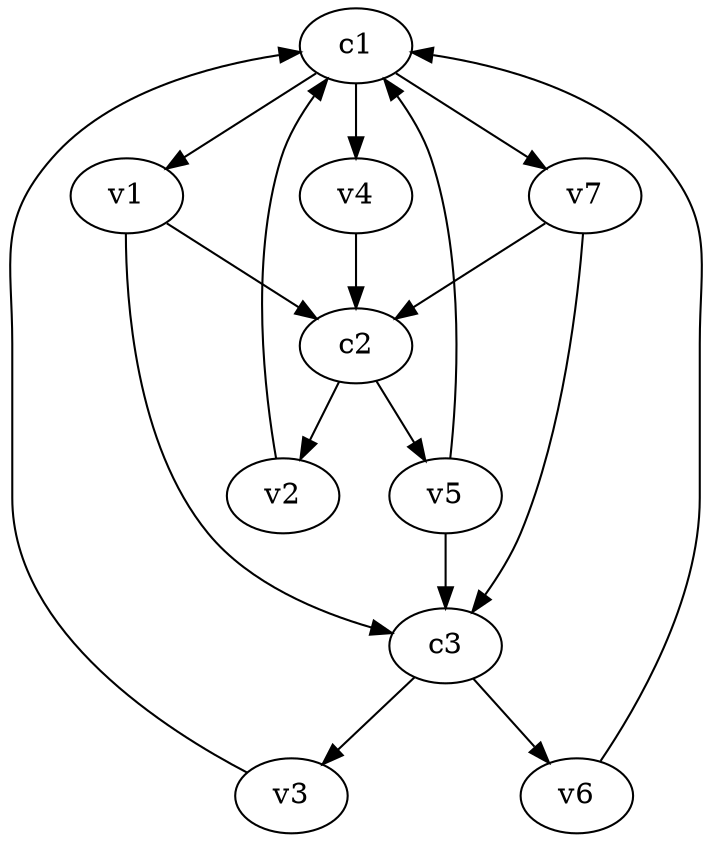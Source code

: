 strict digraph  {
c1;
c2;
c3;
v1;
v2;
v3;
v4;
v5;
v6;
v7;
c1 -> v7  [weight=1];
c1 -> v1  [weight=1];
c1 -> v4  [weight=1];
c2 -> v2  [weight=1];
c2 -> v5  [weight=1];
c3 -> v3  [weight=1];
c3 -> v6  [weight=1];
v1 -> c2  [weight=1];
v1 -> c3  [weight=1];
v2 -> c1  [weight=1];
v3 -> c1  [weight=1];
v4 -> c2  [weight=1];
v5 -> c1  [weight=1];
v5 -> c3  [weight=1];
v6 -> c1  [weight=1];
v7 -> c3  [weight=1];
v7 -> c2  [weight=1];
}
